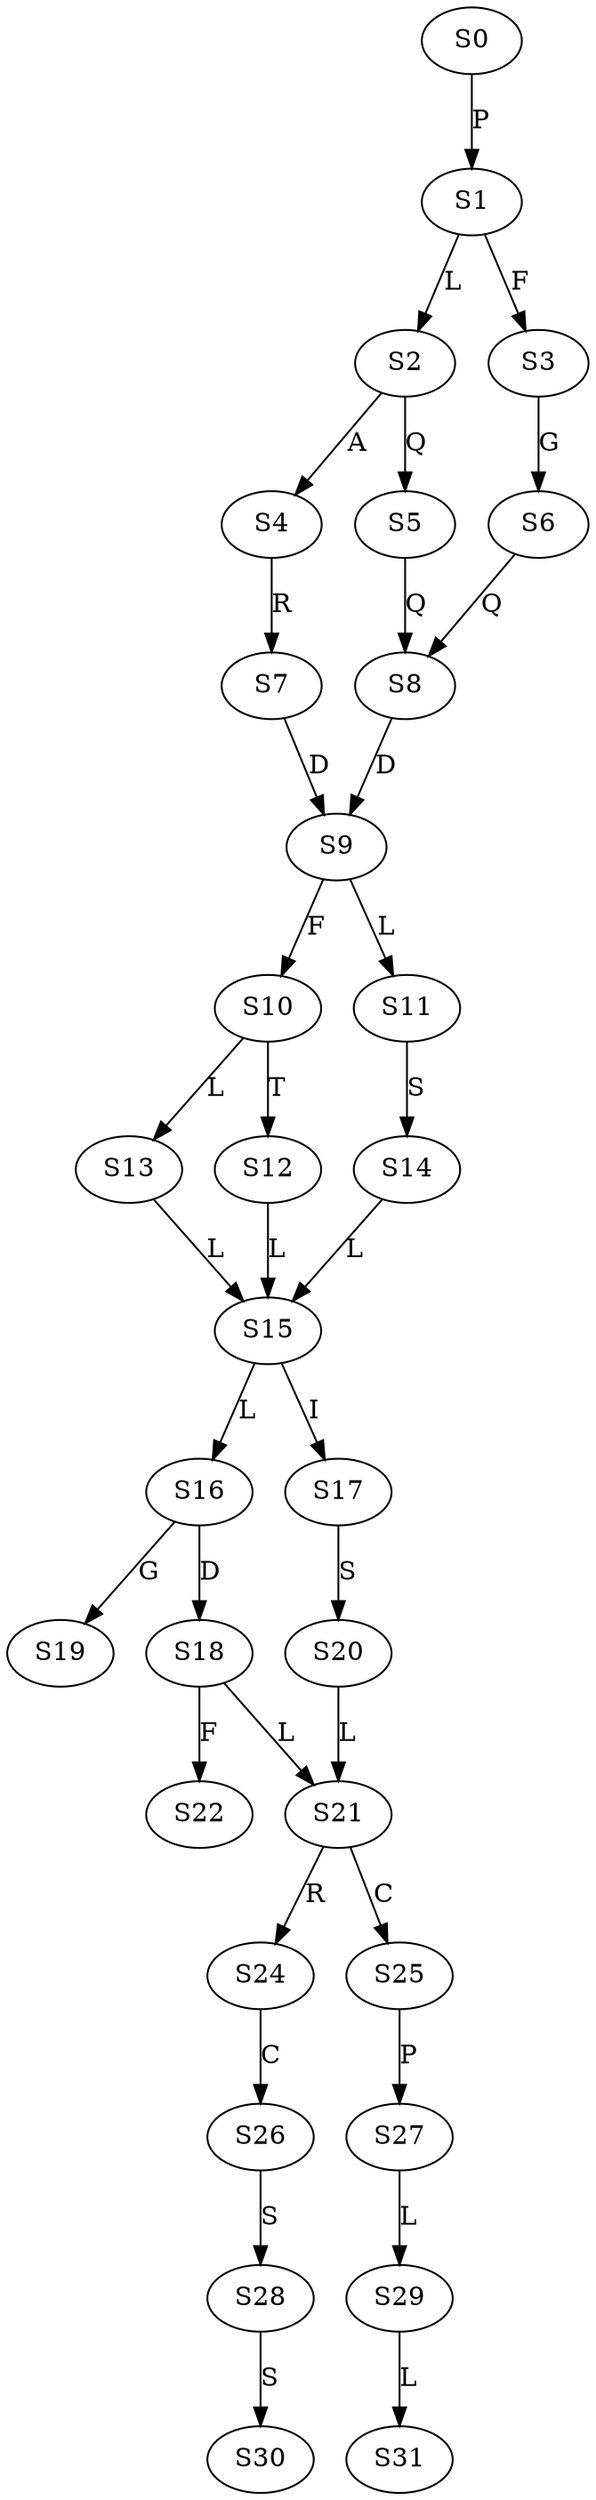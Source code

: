 strict digraph  {
	S0 -> S1 [ label = P ];
	S1 -> S2 [ label = L ];
	S1 -> S3 [ label = F ];
	S2 -> S4 [ label = A ];
	S2 -> S5 [ label = Q ];
	S3 -> S6 [ label = G ];
	S4 -> S7 [ label = R ];
	S5 -> S8 [ label = Q ];
	S6 -> S8 [ label = Q ];
	S7 -> S9 [ label = D ];
	S8 -> S9 [ label = D ];
	S9 -> S10 [ label = F ];
	S9 -> S11 [ label = L ];
	S10 -> S12 [ label = T ];
	S10 -> S13 [ label = L ];
	S11 -> S14 [ label = S ];
	S12 -> S15 [ label = L ];
	S13 -> S15 [ label = L ];
	S14 -> S15 [ label = L ];
	S15 -> S16 [ label = L ];
	S15 -> S17 [ label = I ];
	S16 -> S18 [ label = D ];
	S16 -> S19 [ label = G ];
	S17 -> S20 [ label = S ];
	S18 -> S21 [ label = L ];
	S18 -> S22 [ label = F ];
	S20 -> S21 [ label = L ];
	S21 -> S24 [ label = R ];
	S21 -> S25 [ label = C ];
	S24 -> S26 [ label = C ];
	S25 -> S27 [ label = P ];
	S26 -> S28 [ label = S ];
	S27 -> S29 [ label = L ];
	S28 -> S30 [ label = S ];
	S29 -> S31 [ label = L ];
}
